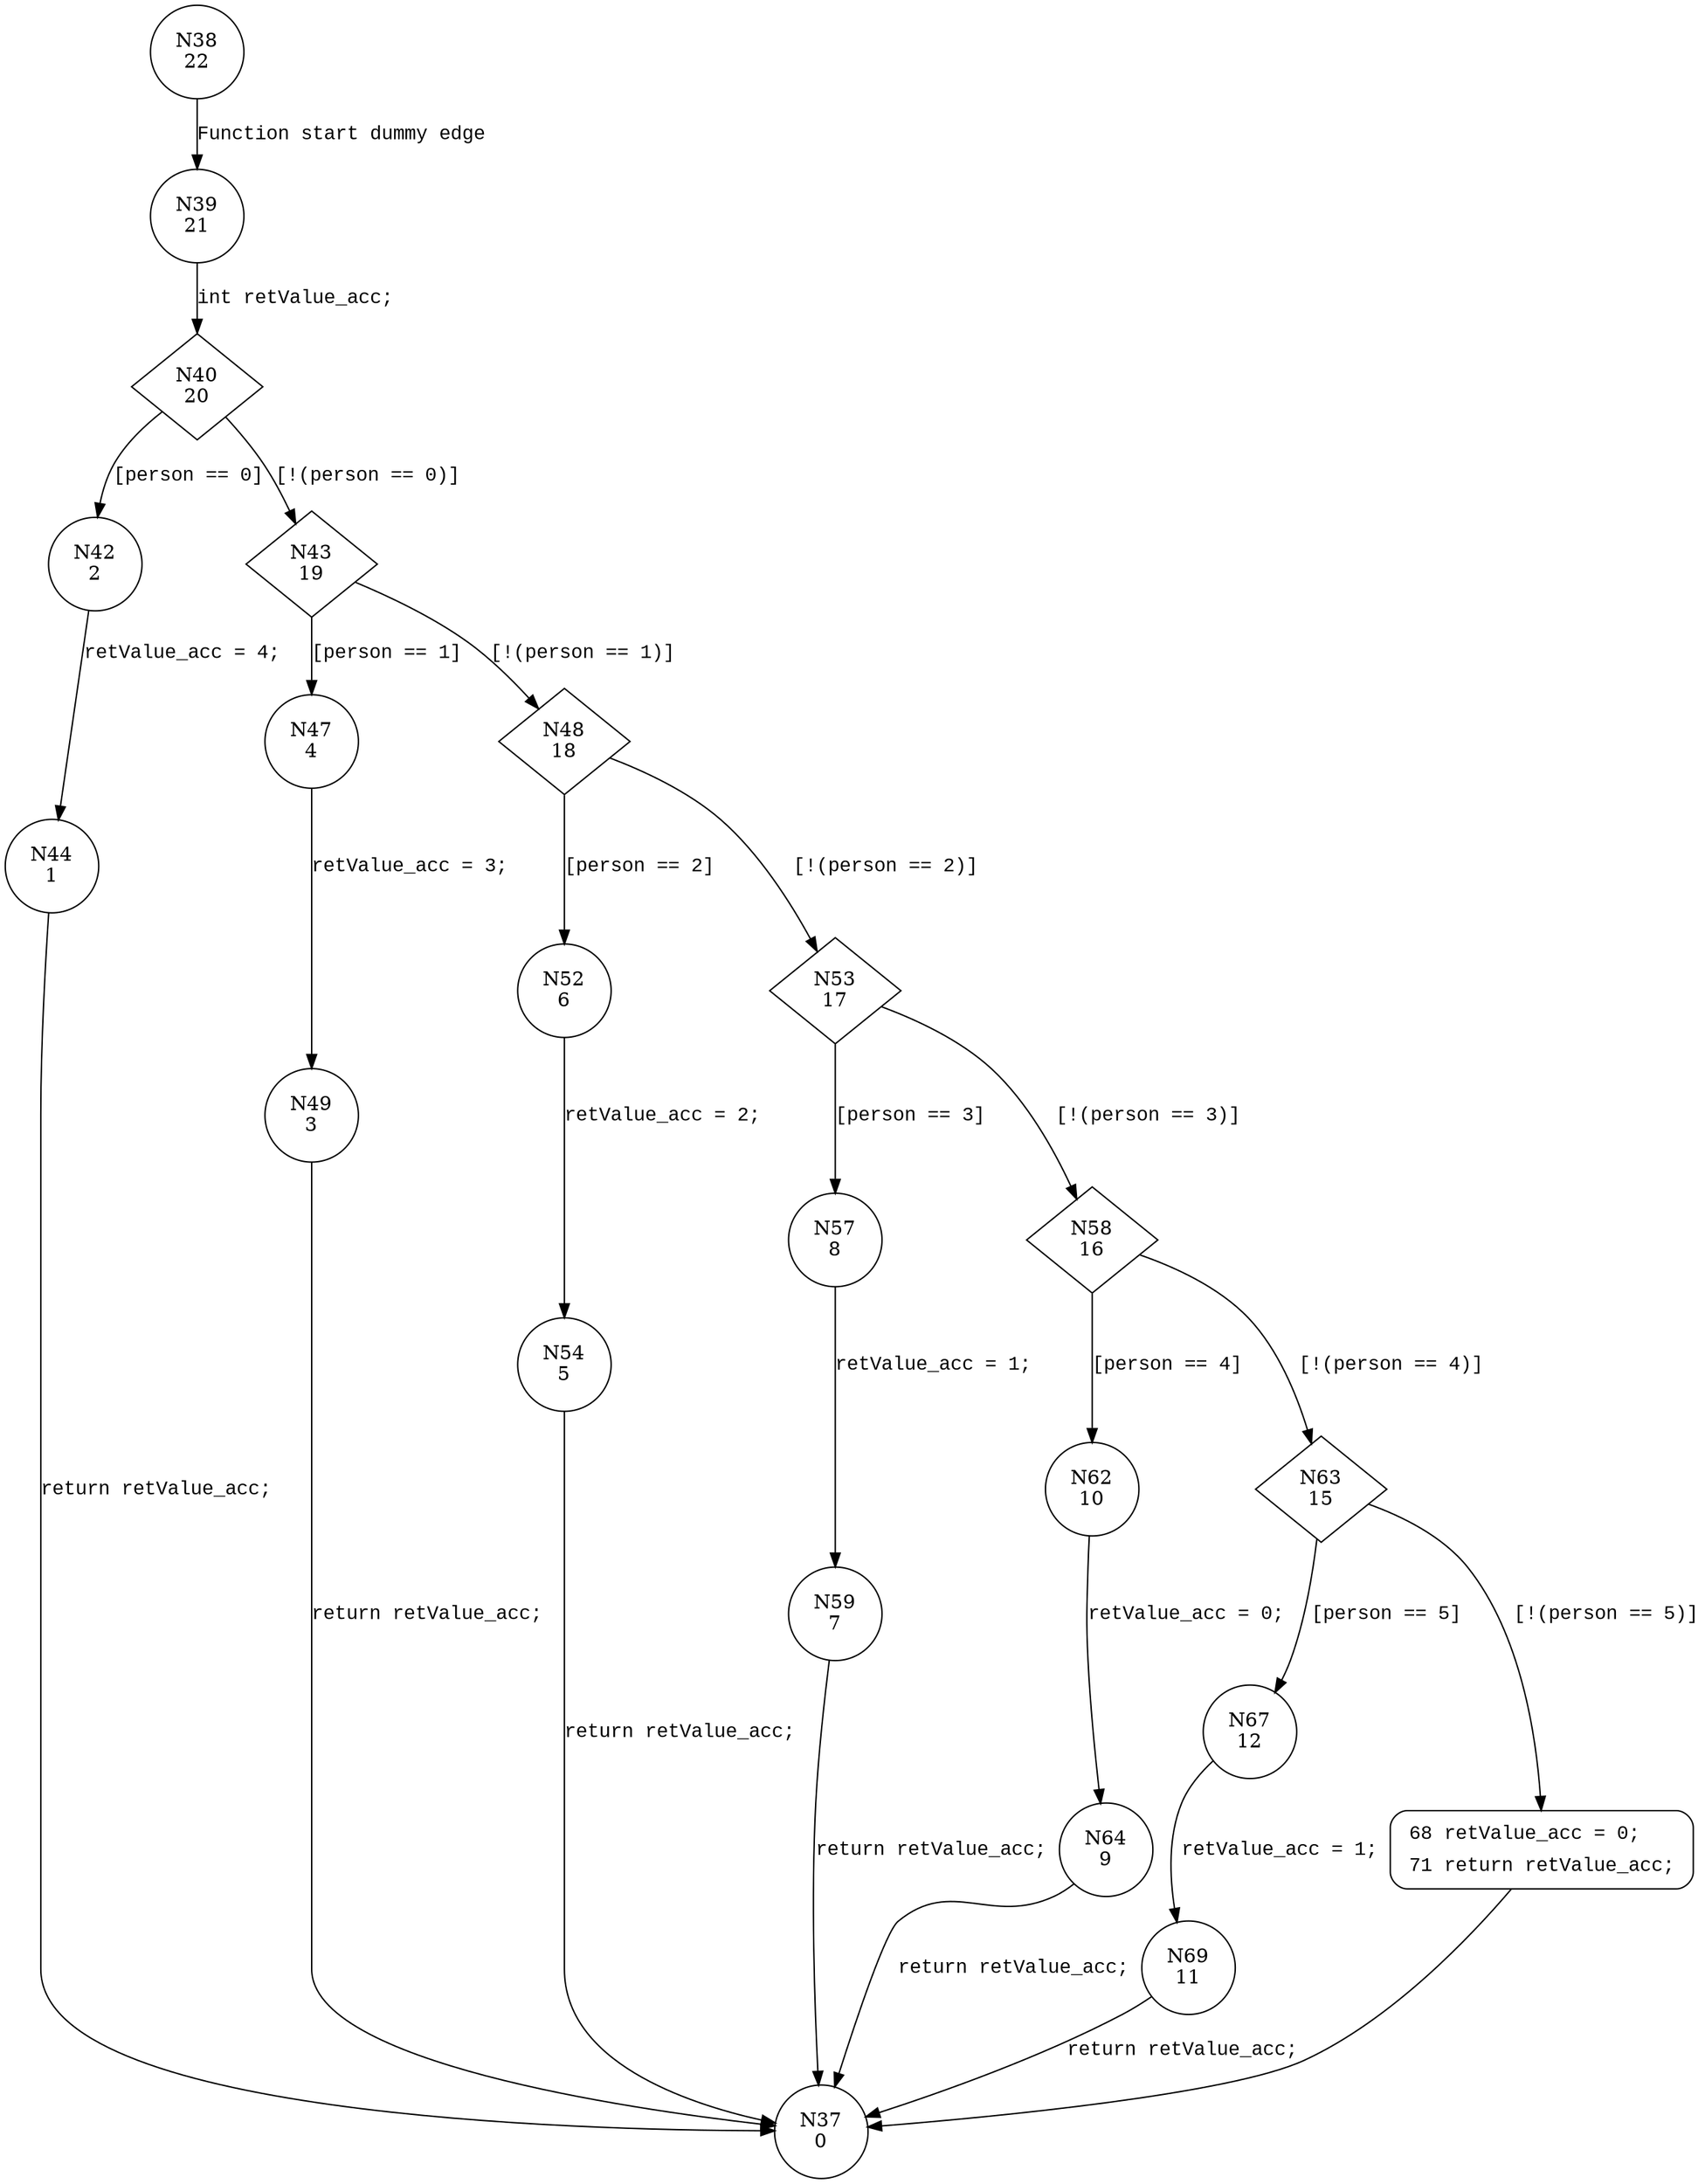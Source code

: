 digraph getOrigin {
38 [shape="circle" label="N38\n22"]
39 [shape="circle" label="N39\n21"]
40 [shape="diamond" label="N40\n20"]
42 [shape="circle" label="N42\n2"]
43 [shape="diamond" label="N43\n19"]
47 [shape="circle" label="N47\n4"]
48 [shape="diamond" label="N48\n18"]
52 [shape="circle" label="N52\n6"]
53 [shape="diamond" label="N53\n17"]
57 [shape="circle" label="N57\n8"]
58 [shape="diamond" label="N58\n16"]
62 [shape="circle" label="N62\n10"]
63 [shape="diamond" label="N63\n15"]
67 [shape="circle" label="N67\n12"]
68 [shape="circle" label="N68\n14"]
69 [shape="circle" label="N69\n11"]
64 [shape="circle" label="N64\n9"]
59 [shape="circle" label="N59\n7"]
54 [shape="circle" label="N54\n5"]
49 [shape="circle" label="N49\n3"]
44 [shape="circle" label="N44\n1"]
37 [shape="circle" label="N37\n0"]
68 [style="filled,bold" penwidth="1" fillcolor="white" fontname="Courier New" shape="Mrecord" label=<<table border="0" cellborder="0" cellpadding="3" bgcolor="white"><tr><td align="right">68</td><td align="left">retValue_acc = 0;</td></tr><tr><td align="right">71</td><td align="left">return retValue_acc;</td></tr></table>>]
68 -> 37[label=""]
38 -> 39 [label="Function start dummy edge" fontname="Courier New"]
40 -> 42 [label="[person == 0]" fontname="Courier New"]
40 -> 43 [label="[!(person == 0)]" fontname="Courier New"]
43 -> 47 [label="[person == 1]" fontname="Courier New"]
43 -> 48 [label="[!(person == 1)]" fontname="Courier New"]
48 -> 52 [label="[person == 2]" fontname="Courier New"]
48 -> 53 [label="[!(person == 2)]" fontname="Courier New"]
53 -> 57 [label="[person == 3]" fontname="Courier New"]
53 -> 58 [label="[!(person == 3)]" fontname="Courier New"]
58 -> 62 [label="[person == 4]" fontname="Courier New"]
58 -> 63 [label="[!(person == 4)]" fontname="Courier New"]
63 -> 67 [label="[person == 5]" fontname="Courier New"]
63 -> 68 [label="[!(person == 5)]" fontname="Courier New"]
67 -> 69 [label="retValue_acc = 1;" fontname="Courier New"]
62 -> 64 [label="retValue_acc = 0;" fontname="Courier New"]
57 -> 59 [label="retValue_acc = 1;" fontname="Courier New"]
52 -> 54 [label="retValue_acc = 2;" fontname="Courier New"]
47 -> 49 [label="retValue_acc = 3;" fontname="Courier New"]
42 -> 44 [label="retValue_acc = 4;" fontname="Courier New"]
39 -> 40 [label="int retValue_acc;" fontname="Courier New"]
69 -> 37 [label="return retValue_acc;" fontname="Courier New"]
64 -> 37 [label="return retValue_acc;" fontname="Courier New"]
59 -> 37 [label="return retValue_acc;" fontname="Courier New"]
54 -> 37 [label="return retValue_acc;" fontname="Courier New"]
49 -> 37 [label="return retValue_acc;" fontname="Courier New"]
44 -> 37 [label="return retValue_acc;" fontname="Courier New"]
}
